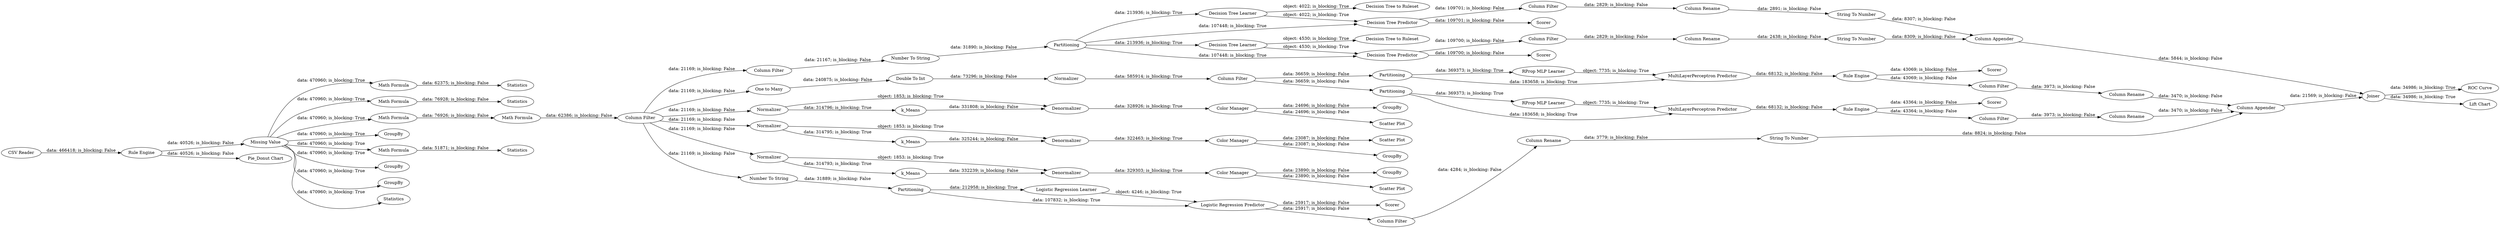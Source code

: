 digraph {
	"-3207136116583956192_4" [label="Math Formula"]
	"-3207136116583956192_31" [label=Partitioning]
	"-3207136116583956192_45" [label=GroupBy]
	"-3207136116583956192_85" [label="Column Rename"]
	"-3207136116583956192_36" [label="Column Filter"]
	"-3207136116583956192_51" [label="Logistic Regression Learner"]
	"-3207136116583956192_6" [label="Math Formula"]
	"-3207136116583956192_9" [label=Statistics]
	"-3207136116583956192_29" [label=Denormalizer]
	"-3207136116583956192_89" [label="Column Rename"]
	"-3207136116583956192_56" [label=Partitioning]
	"-3207136116583956192_2" [label="Missing Value"]
	"-3207136116583956192_60" [label=Scorer]
	"-3207136116583956192_72" [label="Math Formula"]
	"-3207136116583956192_69" [label="Scatter Plot"]
	"-3207136116583956192_94" [label="One to Many"]
	"-3207136116583956192_95" [label="Double To Int"]
	"-3207136116583956192_48" [label="Decision Tree to Ruleset"]
	"-3207136116583956192_7" [label=Statistics]
	"-3207136116583956192_43" [label=Normalizer]
	"-3207136116583956192_53" [label=Scorer]
	"-3207136116583956192_41" [label=Denormalizer]
	"-3207136116583956192_90" [label="String To Number"]
	"-3207136116583956192_88" [label="Column Rename"]
	"-3207136116583956192_24" [label=Normalizer]
	"-3207136116583956192_76" [label="Column Filter"]
	"-3207136116583956192_47" [label=Scorer]
	"-3207136116583956192_28" [label=k_Means]
	"-3207136116583956192_83" [label="ROC Curve"]
	"-3207136116583956192_33" [label="Number To String"]
	"-3207136116583956192_68" [label="Color Manager"]
	"-3207136116583956192_87" [label="Column Rename"]
	"-3207136116583956192_49" [label="Decision Tree Learner"]
	"-3207136116583956192_77" [label="Column Filter"]
	"-3207136116583956192_61" [label=Partitioning]
	"-3207136116583956192_57" [label="RProp MLP Learner"]
	"-3207136116583956192_38" [label=Normalizer]
	"-3207136116583956192_35" [label=Scorer]
	"-3207136116583956192_73" [label="Math Formula"]
	"-3207136116583956192_80" [label="Column Appender"]
	"-3207136116583956192_10" [label="Rule Engine"]
	"-3207136116583956192_63" [label=Scorer]
	"-3207136116583956192_15" [label="Rule Engine"]
	"-3207136116583956192_14" [label=GroupBy]
	"-3207136116583956192_52" [label="Logistic Regression Predictor"]
	"-3207136116583956192_27" [label="CSV Reader"]
	"-3207136116583956192_21" [label="Column Filter"]
	"-3207136116583956192_50" [label=Partitioning]
	"-3207136116583956192_75" [label="Column Filter"]
	"-3207136116583956192_62" [label="RProp MLP Learner"]
	"-3207136116583956192_71" [label="Scatter Plot"]
	"-3207136116583956192_46" [label="Decision Tree Predictor"]
	"-3207136116583956192_92" [label="String To Number"]
	"-3207136116583956192_54" [label="Number To String"]
	"-3207136116583956192_44" [label=Denormalizer]
	"-3207136116583956192_37" [label="Decision Tree to Ruleset"]
	"-3207136116583956192_65" [label="Rule Engine"]
	"-3207136116583956192_39" [label=GroupBy]
	"-3207136116583956192_93" [label="Lift Chart"]
	"-3207136116583956192_86" [label="Column Rename"]
	"-3207136116583956192_74" [label="Column Filter"]
	"-3207136116583956192_67" [label="Color Manager"]
	"-3207136116583956192_59" [label="Column Filter"]
	"-3207136116583956192_40" [label=k_Means]
	"-3207136116583956192_12" [label="Pie_Donut Chart"]
	"-3207136116583956192_8" [label="Math Formula"]
	"-3207136116583956192_13" [label=GroupBy]
	"-3207136116583956192_78" [label="Column Filter"]
	"-3207136116583956192_58" [label="MultiLayerPerceptron Predictor"]
	"-3207136116583956192_81" [label="Column Appender"]
	"-3207136116583956192_96" [label=Normalizer]
	"-3207136116583956192_42" [label=k_Means]
	"-3207136116583956192_30" [label=GroupBy]
	"-3207136116583956192_16" [label=GroupBy]
	"-3207136116583956192_32" [label="Decision Tree Learner"]
	"-3207136116583956192_34" [label="Decision Tree Predictor"]
	"-3207136116583956192_66" [label="Color Manager"]
	"-3207136116583956192_91" [label="String To Number"]
	"-3207136116583956192_5" [label=Statistics]
	"-3207136116583956192_3" [label=Statistics]
	"-3207136116583956192_70" [label="Scatter Plot"]
	"-3207136116583956192_82" [label=Joiner]
	"-3207136116583956192_64" [label="MultiLayerPerceptron Predictor"]
	"-3207136116583956192_2" -> "-3207136116583956192_73" [label="data: 470960; is_blocking: True"]
	"-3207136116583956192_34" -> "-3207136116583956192_77" [label="data: 109700; is_blocking: False"]
	"-3207136116583956192_95" -> "-3207136116583956192_96" [label="data: 73296; is_blocking: False"]
	"-3207136116583956192_6" -> "-3207136116583956192_7" [label="data: 76928; is_blocking: False"]
	"-3207136116583956192_42" -> "-3207136116583956192_44" [label="data: 331808; is_blocking: False"]
	"-3207136116583956192_2" -> "-3207136116583956192_5" [label="data: 470960; is_blocking: True"]
	"-3207136116583956192_66" -> "-3207136116583956192_30" [label="data: 23087; is_blocking: False"]
	"-3207136116583956192_8" -> "-3207136116583956192_9" [label="data: 51871; is_blocking: False"]
	"-3207136116583956192_27" -> "-3207136116583956192_10" [label="data: 466418; is_blocking: False"]
	"-3207136116583956192_73" -> "-3207136116583956192_72" [label="data: 76926; is_blocking: False"]
	"-3207136116583956192_80" -> "-3207136116583956192_82" [label="data: 21569; is_blocking: False"]
	"-3207136116583956192_2" -> "-3207136116583956192_13" [label="data: 470960; is_blocking: True"]
	"-3207136116583956192_61" -> "-3207136116583956192_62" [label="data: 369373; is_blocking: True"]
	"-3207136116583956192_31" -> "-3207136116583956192_34" [label="data: 107448; is_blocking: True"]
	"-3207136116583956192_21" -> "-3207136116583956192_43" [label="data: 21169; is_blocking: False"]
	"-3207136116583956192_57" -> "-3207136116583956192_58" [label="object: 7735; is_blocking: True"]
	"-3207136116583956192_31" -> "-3207136116583956192_46" [label="data: 107448; is_blocking: True"]
	"-3207136116583956192_76" -> "-3207136116583956192_89" [label="data: 2829; is_blocking: False"]
	"-3207136116583956192_56" -> "-3207136116583956192_58" [label="data: 183658; is_blocking: True"]
	"-3207136116583956192_78" -> "-3207136116583956192_85" [label="data: 4284; is_blocking: False"]
	"-3207136116583956192_50" -> "-3207136116583956192_52" [label="data: 107832; is_blocking: True"]
	"-3207136116583956192_49" -> "-3207136116583956192_46" [label="object: 4022; is_blocking: True"]
	"-3207136116583956192_82" -> "-3207136116583956192_93" [label="data: 34986; is_blocking: True"]
	"-3207136116583956192_51" -> "-3207136116583956192_52" [label="object: 4246; is_blocking: True"]
	"-3207136116583956192_67" -> "-3207136116583956192_70" [label="data: 23890; is_blocking: False"]
	"-3207136116583956192_90" -> "-3207136116583956192_81" [label="data: 8309; is_blocking: False"]
	"-3207136116583956192_87" -> "-3207136116583956192_80" [label="data: 3470; is_blocking: False"]
	"-3207136116583956192_91" -> "-3207136116583956192_81" [label="data: 8307; is_blocking: False"]
	"-3207136116583956192_92" -> "-3207136116583956192_80" [label="data: 8824; is_blocking: False"]
	"-3207136116583956192_85" -> "-3207136116583956192_92" [label="data: 3779; is_blocking: False"]
	"-3207136116583956192_75" -> "-3207136116583956192_87" [label="data: 3973; is_blocking: False"]
	"-3207136116583956192_46" -> "-3207136116583956192_76" [label="data: 109701; is_blocking: False"]
	"-3207136116583956192_54" -> "-3207136116583956192_50" [label="data: 31889; is_blocking: False"]
	"-3207136116583956192_88" -> "-3207136116583956192_90" [label="data: 2438; is_blocking: False"]
	"-3207136116583956192_52" -> "-3207136116583956192_53" [label="data: 25917; is_blocking: False"]
	"-3207136116583956192_65" -> "-3207136116583956192_75" [label="data: 43364; is_blocking: False"]
	"-3207136116583956192_41" -> "-3207136116583956192_67" [label="data: 329303; is_blocking: True"]
	"-3207136116583956192_62" -> "-3207136116583956192_64" [label="object: 7735; is_blocking: True"]
	"-3207136116583956192_67" -> "-3207136116583956192_39" [label="data: 23890; is_blocking: False"]
	"-3207136116583956192_68" -> "-3207136116583956192_69" [label="data: 24696; is_blocking: False"]
	"-3207136116583956192_28" -> "-3207136116583956192_29" [label="data: 325244; is_blocking: False"]
	"-3207136116583956192_32" -> "-3207136116583956192_34" [label="object: 4530; is_blocking: True"]
	"-3207136116583956192_77" -> "-3207136116583956192_88" [label="data: 2829; is_blocking: False"]
	"-3207136116583956192_31" -> "-3207136116583956192_49" [label="data: 213936; is_blocking: True"]
	"-3207136116583956192_4" -> "-3207136116583956192_3" [label="data: 62375; is_blocking: False"]
	"-3207136116583956192_89" -> "-3207136116583956192_91" [label="data: 2891; is_blocking: False"]
	"-3207136116583956192_64" -> "-3207136116583956192_65" [label="data: 68132; is_blocking: False"]
	"-3207136116583956192_33" -> "-3207136116583956192_31" [label="data: 31890; is_blocking: False"]
	"-3207136116583956192_34" -> "-3207136116583956192_35" [label="data: 109700; is_blocking: False"]
	"-3207136116583956192_56" -> "-3207136116583956192_57" [label="data: 369373; is_blocking: True"]
	"-3207136116583956192_2" -> "-3207136116583956192_6" [label="data: 470960; is_blocking: True"]
	"-3207136116583956192_21" -> "-3207136116583956192_36" [label="data: 21169; is_blocking: False"]
	"-3207136116583956192_59" -> "-3207136116583956192_61" [label="data: 36659; is_blocking: False"]
	"-3207136116583956192_2" -> "-3207136116583956192_14" [label="data: 470960; is_blocking: True"]
	"-3207136116583956192_2" -> "-3207136116583956192_4" [label="data: 470960; is_blocking: True"]
	"-3207136116583956192_68" -> "-3207136116583956192_45" [label="data: 24696; is_blocking: False"]
	"-3207136116583956192_10" -> "-3207136116583956192_2" [label="data: 40526; is_blocking: False"]
	"-3207136116583956192_21" -> "-3207136116583956192_24" [label="data: 21169; is_blocking: False"]
	"-3207136116583956192_66" -> "-3207136116583956192_71" [label="data: 23087; is_blocking: False"]
	"-3207136116583956192_44" -> "-3207136116583956192_68" [label="data: 328926; is_blocking: True"]
	"-3207136116583956192_38" -> "-3207136116583956192_40" [label="data: 314793; is_blocking: True"]
	"-3207136116583956192_81" -> "-3207136116583956192_82" [label="data: 5844; is_blocking: False"]
	"-3207136116583956192_43" -> "-3207136116583956192_42" [label="data: 314796; is_blocking: True"]
	"-3207136116583956192_21" -> "-3207136116583956192_94" [label="data: 21169; is_blocking: False"]
	"-3207136116583956192_49" -> "-3207136116583956192_48" [label="object: 4022; is_blocking: True"]
	"-3207136116583956192_2" -> "-3207136116583956192_16" [label="data: 470960; is_blocking: True"]
	"-3207136116583956192_86" -> "-3207136116583956192_80" [label="data: 3470; is_blocking: False"]
	"-3207136116583956192_21" -> "-3207136116583956192_54" [label="data: 21169; is_blocking: False"]
	"-3207136116583956192_40" -> "-3207136116583956192_41" [label="data: 332239; is_blocking: False"]
	"-3207136116583956192_58" -> "-3207136116583956192_15" [label="data: 68132; is_blocking: False"]
	"-3207136116583956192_2" -> "-3207136116583956192_8" [label="data: 470960; is_blocking: True"]
	"-3207136116583956192_65" -> "-3207136116583956192_63" [label="data: 43364; is_blocking: False"]
	"-3207136116583956192_21" -> "-3207136116583956192_38" [label="data: 21169; is_blocking: False"]
	"-3207136116583956192_43" -> "-3207136116583956192_44" [label="object: 1853; is_blocking: True"]
	"-3207136116583956192_94" -> "-3207136116583956192_95" [label="data: 240875; is_blocking: False"]
	"-3207136116583956192_46" -> "-3207136116583956192_47" [label="data: 109701; is_blocking: False"]
	"-3207136116583956192_61" -> "-3207136116583956192_64" [label="data: 183658; is_blocking: True"]
	"-3207136116583956192_82" -> "-3207136116583956192_83" [label="data: 34986; is_blocking: True"]
	"-3207136116583956192_59" -> "-3207136116583956192_56" [label="data: 36659; is_blocking: False"]
	"-3207136116583956192_10" -> "-3207136116583956192_12" [label="data: 40526; is_blocking: False"]
	"-3207136116583956192_36" -> "-3207136116583956192_33" [label="data: 21167; is_blocking: False"]
	"-3207136116583956192_38" -> "-3207136116583956192_41" [label="object: 1853; is_blocking: True"]
	"-3207136116583956192_24" -> "-3207136116583956192_28" [label="data: 314795; is_blocking: True"]
	"-3207136116583956192_74" -> "-3207136116583956192_86" [label="data: 3973; is_blocking: False"]
	"-3207136116583956192_96" -> "-3207136116583956192_59" [label="data: 585914; is_blocking: True"]
	"-3207136116583956192_32" -> "-3207136116583956192_37" [label="object: 4530; is_blocking: True"]
	"-3207136116583956192_72" -> "-3207136116583956192_21" [label="data: 62386; is_blocking: False"]
	"-3207136116583956192_15" -> "-3207136116583956192_60" [label="data: 43069; is_blocking: False"]
	"-3207136116583956192_50" -> "-3207136116583956192_51" [label="data: 212958; is_blocking: True"]
	"-3207136116583956192_15" -> "-3207136116583956192_74" [label="data: 43069; is_blocking: False"]
	"-3207136116583956192_31" -> "-3207136116583956192_32" [label="data: 213936; is_blocking: True"]
	"-3207136116583956192_29" -> "-3207136116583956192_66" [label="data: 322463; is_blocking: True"]
	"-3207136116583956192_24" -> "-3207136116583956192_29" [label="object: 1853; is_blocking: True"]
	"-3207136116583956192_52" -> "-3207136116583956192_78" [label="data: 25917; is_blocking: False"]
	rankdir=LR
}
